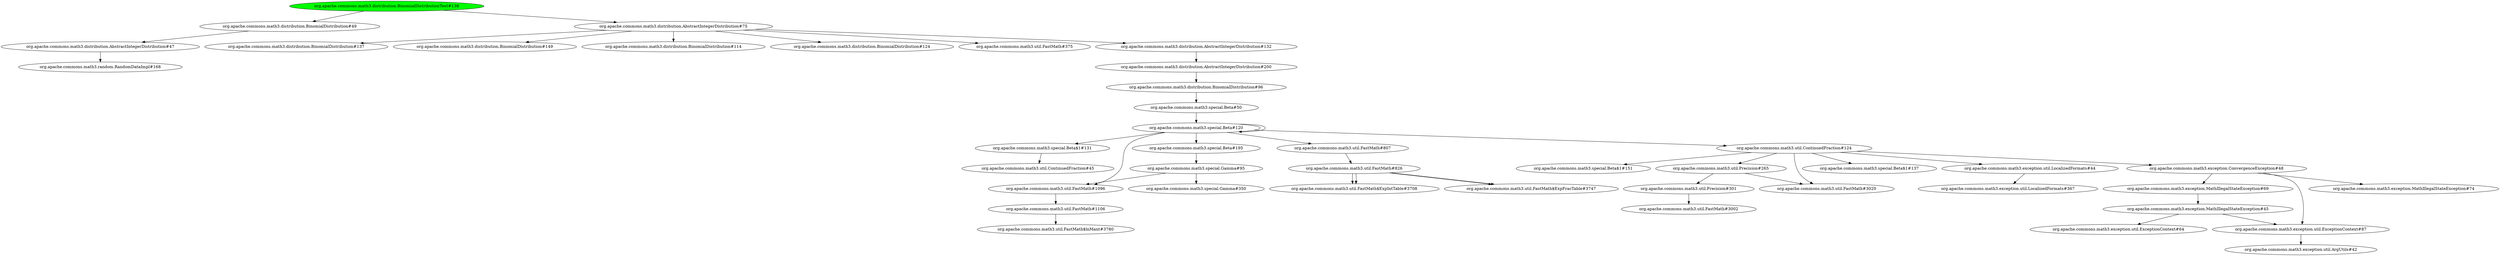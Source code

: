 digraph "cg/org.apache.commons.math3.distribution.BinomialDistributionTest#138"
{
	"org.apache.commons.math3.distribution.BinomialDistributionTest#138" [style=filled,fillcolor=green];
	"org.apache.commons.math3.distribution.BinomialDistributionTest#138" -> "org.apache.commons.math3.distribution.BinomialDistribution#49";
	"org.apache.commons.math3.distribution.BinomialDistribution#49" -> "org.apache.commons.math3.distribution.AbstractIntegerDistribution#47";
	"org.apache.commons.math3.distribution.AbstractIntegerDistribution#47" -> "org.apache.commons.math3.random.RandomDataImpl#168";
	"org.apache.commons.math3.distribution.BinomialDistributionTest#138" -> "org.apache.commons.math3.distribution.AbstractIntegerDistribution#75";
	"org.apache.commons.math3.distribution.AbstractIntegerDistribution#75" -> "org.apache.commons.math3.distribution.BinomialDistribution#137";
	"org.apache.commons.math3.distribution.AbstractIntegerDistribution#75" -> "org.apache.commons.math3.distribution.BinomialDistribution#149";
	"org.apache.commons.math3.distribution.AbstractIntegerDistribution#75" -> "org.apache.commons.math3.distribution.BinomialDistribution#114";
	"org.apache.commons.math3.distribution.AbstractIntegerDistribution#75" -> "org.apache.commons.math3.distribution.BinomialDistribution#124";
	"org.apache.commons.math3.distribution.AbstractIntegerDistribution#75" -> "org.apache.commons.math3.util.FastMath#375";
	"org.apache.commons.math3.distribution.AbstractIntegerDistribution#75" -> "org.apache.commons.math3.distribution.AbstractIntegerDistribution#132";
	"org.apache.commons.math3.distribution.AbstractIntegerDistribution#132" -> "org.apache.commons.math3.distribution.AbstractIntegerDistribution#200";
	"org.apache.commons.math3.distribution.AbstractIntegerDistribution#200" -> "org.apache.commons.math3.distribution.BinomialDistribution#96";
	"org.apache.commons.math3.distribution.BinomialDistribution#96" -> "org.apache.commons.math3.special.Beta#50";
	"org.apache.commons.math3.special.Beta#50" -> "org.apache.commons.math3.special.Beta#120";
	"org.apache.commons.math3.special.Beta#120" -> "org.apache.commons.math3.special.Beta#120";
	"org.apache.commons.math3.special.Beta#120" -> "org.apache.commons.math3.special.Beta$1#131";
	"org.apache.commons.math3.special.Beta$1#131" -> "org.apache.commons.math3.util.ContinuedFraction#45";
	"org.apache.commons.math3.special.Beta#120" -> "org.apache.commons.math3.util.FastMath#1096";
	"org.apache.commons.math3.util.FastMath#1096" -> "org.apache.commons.math3.util.FastMath#1106";
	"org.apache.commons.math3.util.FastMath#1106" -> "org.apache.commons.math3.util.FastMath$lnMant#3780";
	"org.apache.commons.math3.special.Beta#120" -> "org.apache.commons.math3.special.Beta#195";
	"org.apache.commons.math3.special.Beta#195" -> "org.apache.commons.math3.special.Gamma#95";
	"org.apache.commons.math3.special.Gamma#95" -> "org.apache.commons.math3.special.Gamma#350";
	"org.apache.commons.math3.special.Gamma#95" -> "org.apache.commons.math3.util.FastMath#1096";
	"org.apache.commons.math3.special.Beta#120" -> "org.apache.commons.math3.util.FastMath#807";
	"org.apache.commons.math3.util.FastMath#807" -> "org.apache.commons.math3.util.FastMath#826";
	"org.apache.commons.math3.util.FastMath#826" -> "org.apache.commons.math3.util.FastMath$ExpIntTable#3708";
	"org.apache.commons.math3.util.FastMath#826" -> "org.apache.commons.math3.util.FastMath$ExpIntTable#3708";
	"org.apache.commons.math3.util.FastMath#826" -> "org.apache.commons.math3.util.FastMath$ExpFracTable#3747";
	"org.apache.commons.math3.util.FastMath#826" -> "org.apache.commons.math3.util.FastMath$ExpFracTable#3747";
	"org.apache.commons.math3.special.Beta#120" -> "org.apache.commons.math3.util.ContinuedFraction#124";
	"org.apache.commons.math3.util.ContinuedFraction#124" -> "org.apache.commons.math3.special.Beta$1#151";
	"org.apache.commons.math3.util.ContinuedFraction#124" -> "org.apache.commons.math3.util.Precision#265";
	"org.apache.commons.math3.util.Precision#265" -> "org.apache.commons.math3.util.Precision#301";
	"org.apache.commons.math3.util.Precision#301" -> "org.apache.commons.math3.util.FastMath#3002";
	"org.apache.commons.math3.util.Precision#265" -> "org.apache.commons.math3.util.FastMath#3020";
	"org.apache.commons.math3.util.ContinuedFraction#124" -> "org.apache.commons.math3.special.Beta$1#137";
	"org.apache.commons.math3.util.ContinuedFraction#124" -> "org.apache.commons.math3.util.FastMath#3020";
	"org.apache.commons.math3.util.ContinuedFraction#124" -> "org.apache.commons.math3.exception.util.LocalizedFormats#44";
	"org.apache.commons.math3.exception.util.LocalizedFormats#44" -> "org.apache.commons.math3.exception.util.LocalizedFormats#367";
	"org.apache.commons.math3.util.ContinuedFraction#124" -> "org.apache.commons.math3.exception.ConvergenceException#48";
	"org.apache.commons.math3.exception.ConvergenceException#48" -> "org.apache.commons.math3.exception.MathIllegalStateException#69";
	"org.apache.commons.math3.exception.MathIllegalStateException#69" -> "org.apache.commons.math3.exception.MathIllegalStateException#45";
	"org.apache.commons.math3.exception.MathIllegalStateException#45" -> "org.apache.commons.math3.exception.util.ExceptionContext#64";
	"org.apache.commons.math3.exception.MathIllegalStateException#45" -> "org.apache.commons.math3.exception.util.ExceptionContext#87";
	"org.apache.commons.math3.exception.util.ExceptionContext#87" -> "org.apache.commons.math3.exception.util.ArgUtils#42";
	"org.apache.commons.math3.exception.ConvergenceException#48" -> "org.apache.commons.math3.exception.MathIllegalStateException#74";
	"org.apache.commons.math3.exception.ConvergenceException#48" -> "org.apache.commons.math3.exception.util.ExceptionContext#87";
}

